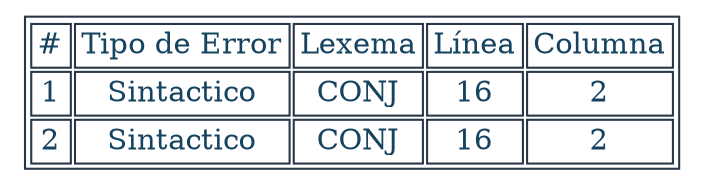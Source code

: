 digraph T {
aHtmlTable [
   shape=plaintext
   color="#283747" fontcolor="#154360" label=<

   <table border='1' cellborder='1'>
   <tr>
      <td>#</td>
      <td>Tipo de Error</td>
      <td>Lexema</td>
      <td>Línea</td>
      <td>Columna</td>
   </tr>	<tr><td>1</td><td>Sintactico</td><td>CONJ</td><td>16</td><td>2</td></tr>
	<tr><td>2</td><td>Sintactico</td><td>CONJ</td><td>16</td><td>2</td></tr>
</table>

   >]; 

}